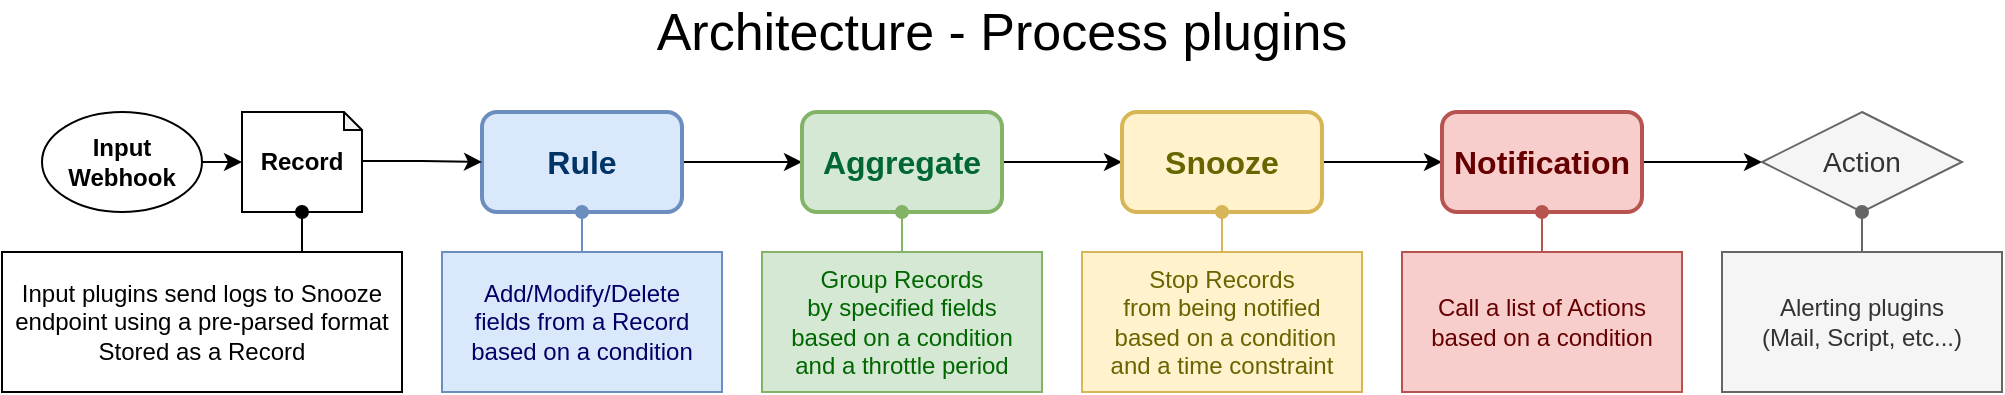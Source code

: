 <mxGraphModel dx="1422" dy="825" grid="1" gridSize="10" guides="1" tooltips="1" connect="1" arrows="1" fold="1" page="1" pageScale="1" pageWidth="2000" pageHeight="300" math="0" shadow="0">
  <root>
    <mxCell id="0" />
    <mxCell id="1" parent="0" />
    <mxCell id="sMq1yr1nua3YYgN81u7M-14" style="edgeStyle=orthogonalEdgeStyle;rounded=0;orthogonalLoop=1;jettySize=auto;html=1;entryX=0;entryY=0.5;entryDx=0;entryDy=0;exitX=1;exitY=0.5;exitDx=0;exitDy=0;" parent="1" source="sMq1yr1nua3YYgN81u7M-7" target="sMq1yr1nua3YYgN81u7M-11" edge="1">
      <mxGeometry relative="1" as="geometry">
        <mxPoint x="800" y="380" as="sourcePoint" />
      </mxGeometry>
    </mxCell>
    <mxCell id="sMq1yr1nua3YYgN81u7M-7" value="Rule" style="rounded=1;whiteSpace=wrap;html=1;align=center;fillColor=#dae8fc;strokeColor=#6c8ebf;fontSize=16;fontStyle=1;strokeWidth=2;fontColor=#003366;" parent="1" vertex="1">
      <mxGeometry x="560" y="310" width="100" height="50" as="geometry" />
    </mxCell>
    <mxCell id="sMq1yr1nua3YYgN81u7M-9" style="edgeStyle=orthogonalEdgeStyle;rounded=0;orthogonalLoop=1;jettySize=auto;html=1;exitX=0;exitY=0;exitDx=35;exitDy=24.5;exitPerimeter=0;" parent="1" source="sMq1yr1nua3YYgN81u7M-8" target="sMq1yr1nua3YYgN81u7M-7" edge="1">
      <mxGeometry relative="1" as="geometry" />
    </mxCell>
    <mxCell id="sMq1yr1nua3YYgN81u7M-8" value="Record" style="shape=note;whiteSpace=wrap;html=1;backgroundOutline=1;darkOpacity=0.05;align=center;size=9;fontStyle=1" parent="1" vertex="1">
      <mxGeometry x="440" y="310" width="60" height="50" as="geometry" />
    </mxCell>
    <mxCell id="sMq1yr1nua3YYgN81u7M-15" style="edgeStyle=orthogonalEdgeStyle;rounded=0;orthogonalLoop=1;jettySize=auto;html=1;exitX=1;exitY=0.5;exitDx=0;exitDy=0;entryX=0;entryY=0.5;entryDx=0;entryDy=0;" parent="1" source="sMq1yr1nua3YYgN81u7M-11" target="sMq1yr1nua3YYgN81u7M-12" edge="1">
      <mxGeometry relative="1" as="geometry" />
    </mxCell>
    <mxCell id="sMq1yr1nua3YYgN81u7M-11" value="Aggregate" style="rounded=1;whiteSpace=wrap;html=1;align=center;fillColor=#d5e8d4;strokeColor=#82b366;fontSize=16;fontStyle=1;strokeWidth=2;fontColor=#006633;" parent="1" vertex="1">
      <mxGeometry x="720" y="310" width="100" height="50" as="geometry" />
    </mxCell>
    <mxCell id="sMq1yr1nua3YYgN81u7M-16" style="edgeStyle=orthogonalEdgeStyle;rounded=0;orthogonalLoop=1;jettySize=auto;html=1;exitX=1;exitY=0.5;exitDx=0;exitDy=0;entryX=0;entryY=0.5;entryDx=0;entryDy=0;" parent="1" source="sMq1yr1nua3YYgN81u7M-12" target="sMq1yr1nua3YYgN81u7M-13" edge="1">
      <mxGeometry relative="1" as="geometry" />
    </mxCell>
    <mxCell id="sMq1yr1nua3YYgN81u7M-12" value="Snooze" style="rounded=1;whiteSpace=wrap;html=1;align=center;fillColor=#fff2cc;strokeColor=#d6b656;fontSize=16;fontStyle=1;strokeWidth=2;fontColor=#666600;" parent="1" vertex="1">
      <mxGeometry x="880" y="310" width="100" height="50" as="geometry" />
    </mxCell>
    <mxCell id="sMq1yr1nua3YYgN81u7M-28" style="edgeStyle=orthogonalEdgeStyle;rounded=0;orthogonalLoop=1;jettySize=auto;html=1;exitX=1;exitY=0.5;exitDx=0;exitDy=0;entryX=0;entryY=0.5;entryDx=0;entryDy=0;" parent="1" source="sMq1yr1nua3YYgN81u7M-13" target="sMq1yr1nua3YYgN81u7M-24" edge="1">
      <mxGeometry relative="1" as="geometry" />
    </mxCell>
    <mxCell id="sMq1yr1nua3YYgN81u7M-13" value="&lt;font&gt;Notification&lt;/font&gt;" style="rounded=1;whiteSpace=wrap;html=1;align=center;fillColor=#f8cecc;strokeColor=#b85450;fontSize=16;fontStyle=1;strokeWidth=2;fontColor=#660000;" parent="1" vertex="1">
      <mxGeometry x="1040" y="310" width="100" height="50" as="geometry" />
    </mxCell>
    <mxCell id="sMq1yr1nua3YYgN81u7M-24" value="Action" style="rhombus;whiteSpace=wrap;html=1;align=center;fillColor=#f5f5f5;strokeColor=#666666;fontSize=14;fontStyle=0;fontColor=#333333;" parent="1" vertex="1">
      <mxGeometry x="1200" y="310" width="100" height="50" as="geometry" />
    </mxCell>
    <mxCell id="uVpcY5OaWfLNuRp01tlo-5" value="Architecture - Process plugins" style="text;html=1;strokeColor=none;fillColor=none;align=center;verticalAlign=middle;whiteSpace=wrap;rounded=0;fontSize=26;" parent="1" vertex="1">
      <mxGeometry x="320" y="260" width="1000" height="20" as="geometry" />
    </mxCell>
    <mxCell id="uVpcY5OaWfLNuRp01tlo-20" style="edgeStyle=orthogonalEdgeStyle;rounded=0;orthogonalLoop=1;jettySize=auto;html=1;exitX=1;exitY=0.5;exitDx=0;exitDy=0;entryX=0;entryY=0.5;entryDx=0;entryDy=0;entryPerimeter=0;fontSize=12;" parent="1" source="uVpcY5OaWfLNuRp01tlo-13" target="sMq1yr1nua3YYgN81u7M-8" edge="1">
      <mxGeometry relative="1" as="geometry" />
    </mxCell>
    <mxCell id="uVpcY5OaWfLNuRp01tlo-13" value="Input&lt;br&gt;Webhook" style="ellipse;whiteSpace=wrap;html=1;rounded=0;shadow=0;glass=0;sketch=0;fontSize=12;fontStyle=1" parent="1" vertex="1">
      <mxGeometry x="340" y="310" width="80" height="50" as="geometry" />
    </mxCell>
    <mxCell id="uVpcY5OaWfLNuRp01tlo-31" style="edgeStyle=orthogonalEdgeStyle;rounded=0;orthogonalLoop=1;jettySize=auto;html=1;exitX=0.75;exitY=0;exitDx=0;exitDy=0;entryX=0.5;entryY=1;entryDx=0;entryDy=0;entryPerimeter=0;fontSize=12;endArrow=oval;endFill=1;" parent="1" source="uVpcY5OaWfLNuRp01tlo-14" target="sMq1yr1nua3YYgN81u7M-8" edge="1">
      <mxGeometry relative="1" as="geometry" />
    </mxCell>
    <mxCell id="uVpcY5OaWfLNuRp01tlo-14" value="&lt;span style=&quot;text-align: left&quot;&gt;Input plugins send logs to Snooze endpoint using a pre-parsed format&lt;br&gt;Stored as a Record&lt;br&gt;&lt;/span&gt;" style="rounded=0;whiteSpace=wrap;html=1;fontSize=12;glass=0;sketch=0;shadow=0;spacingLeft=0;" parent="1" vertex="1">
      <mxGeometry x="320" y="380" width="200" height="70" as="geometry" />
    </mxCell>
    <mxCell id="uVpcY5OaWfLNuRp01tlo-26" value="" style="edgeStyle=orthogonalEdgeStyle;rounded=0;orthogonalLoop=1;jettySize=auto;html=1;fontSize=12;endArrow=oval;endFill=1;fillColor=#dae8fc;strokeColor=#6c8ebf;" parent="1" source="uVpcY5OaWfLNuRp01tlo-15" target="sMq1yr1nua3YYgN81u7M-7" edge="1">
      <mxGeometry relative="1" as="geometry" />
    </mxCell>
    <mxCell id="uVpcY5OaWfLNuRp01tlo-15" value="&lt;span style=&quot;text-align: left&quot;&gt;Add/Modify/Delete&lt;br&gt;fields from a Record&lt;br&gt;based on a condition&lt;br&gt;&lt;/span&gt;" style="rounded=0;whiteSpace=wrap;html=1;fontSize=12;glass=0;sketch=0;shadow=0;spacingLeft=0;fillColor=#dae8fc;strokeColor=#6c8ebf;fontColor=#000066;" parent="1" vertex="1">
      <mxGeometry x="540" y="380" width="140" height="70" as="geometry" />
    </mxCell>
    <mxCell id="uVpcY5OaWfLNuRp01tlo-27" style="edgeStyle=orthogonalEdgeStyle;rounded=0;orthogonalLoop=1;jettySize=auto;html=1;entryX=0.5;entryY=1;entryDx=0;entryDy=0;fontSize=12;endArrow=oval;endFill=1;fillColor=#d5e8d4;strokeColor=#82b366;" parent="1" source="uVpcY5OaWfLNuRp01tlo-16" target="sMq1yr1nua3YYgN81u7M-11" edge="1">
      <mxGeometry relative="1" as="geometry" />
    </mxCell>
    <mxCell id="uVpcY5OaWfLNuRp01tlo-16" value="&lt;span style=&quot;text-align: left&quot;&gt;Group Records&lt;br&gt;by specified fields&lt;br&gt;based on a condition&lt;br&gt;and a throttle period&lt;br&gt;&lt;/span&gt;" style="rounded=0;whiteSpace=wrap;html=1;fontSize=12;glass=0;sketch=0;shadow=0;spacingLeft=0;fillColor=#d5e8d4;strokeColor=#82b366;fontColor=#006600;" parent="1" vertex="1">
      <mxGeometry x="700" y="380" width="140" height="70" as="geometry" />
    </mxCell>
    <mxCell id="uVpcY5OaWfLNuRp01tlo-28" style="edgeStyle=orthogonalEdgeStyle;rounded=0;orthogonalLoop=1;jettySize=auto;html=1;entryX=0.5;entryY=1;entryDx=0;entryDy=0;fontSize=12;endArrow=oval;endFill=1;fillColor=#fff2cc;strokeColor=#d6b656;" parent="1" source="uVpcY5OaWfLNuRp01tlo-17" target="sMq1yr1nua3YYgN81u7M-12" edge="1">
      <mxGeometry relative="1" as="geometry" />
    </mxCell>
    <mxCell id="uVpcY5OaWfLNuRp01tlo-17" value="&lt;span style=&quot;text-align: left&quot;&gt;Stop Records&lt;br&gt;from being notified&lt;br&gt;&amp;nbsp;based on a condition&lt;br&gt;and &lt;/span&gt;&lt;span style=&quot;text-align: left&quot;&gt;a time constraint&lt;/span&gt;&lt;span style=&quot;text-align: left&quot;&gt;&lt;br&gt;&lt;/span&gt;" style="rounded=0;whiteSpace=wrap;html=1;fontSize=12;glass=0;sketch=0;shadow=0;spacingLeft=0;fillColor=#fff2cc;strokeColor=#d6b656;fontColor=#666600;" parent="1" vertex="1">
      <mxGeometry x="860" y="380" width="140" height="70" as="geometry" />
    </mxCell>
    <mxCell id="uVpcY5OaWfLNuRp01tlo-29" style="edgeStyle=orthogonalEdgeStyle;rounded=0;orthogonalLoop=1;jettySize=auto;html=1;entryX=0.5;entryY=1;entryDx=0;entryDy=0;fontSize=12;endArrow=oval;endFill=1;fillColor=#f8cecc;strokeColor=#b85450;" parent="1" source="uVpcY5OaWfLNuRp01tlo-18" target="sMq1yr1nua3YYgN81u7M-13" edge="1">
      <mxGeometry relative="1" as="geometry" />
    </mxCell>
    <mxCell id="uVpcY5OaWfLNuRp01tlo-18" value="&lt;span style=&quot;text-align: left&quot;&gt;Call a list of Actions based on a condition&lt;br&gt;&lt;/span&gt;" style="rounded=0;whiteSpace=wrap;html=1;fontSize=12;glass=0;sketch=0;shadow=0;spacingLeft=0;fillColor=#f8cecc;strokeColor=#b85450;fontColor=#660000;" parent="1" vertex="1">
      <mxGeometry x="1020" y="380" width="140" height="70" as="geometry" />
    </mxCell>
    <mxCell id="uVpcY5OaWfLNuRp01tlo-30" style="edgeStyle=orthogonalEdgeStyle;rounded=0;orthogonalLoop=1;jettySize=auto;html=1;entryX=0.5;entryY=1;entryDx=0;entryDy=0;fontSize=12;endArrow=oval;endFill=1;fillColor=#f5f5f5;strokeColor=#666666;" parent="1" source="uVpcY5OaWfLNuRp01tlo-19" target="sMq1yr1nua3YYgN81u7M-24" edge="1">
      <mxGeometry relative="1" as="geometry" />
    </mxCell>
    <mxCell id="uVpcY5OaWfLNuRp01tlo-19" value="&lt;span style=&quot;text-align: left&quot;&gt;Alerting plugins&lt;br&gt;(Mail, Script, etc...)&lt;br&gt;&lt;/span&gt;" style="rounded=0;whiteSpace=wrap;html=1;fontSize=12;glass=0;sketch=0;shadow=0;spacingLeft=0;fillColor=#f5f5f5;strokeColor=#666666;fontColor=#333333;" parent="1" vertex="1">
      <mxGeometry x="1180" y="380" width="140" height="70" as="geometry" />
    </mxCell>
  </root>
</mxGraphModel>
